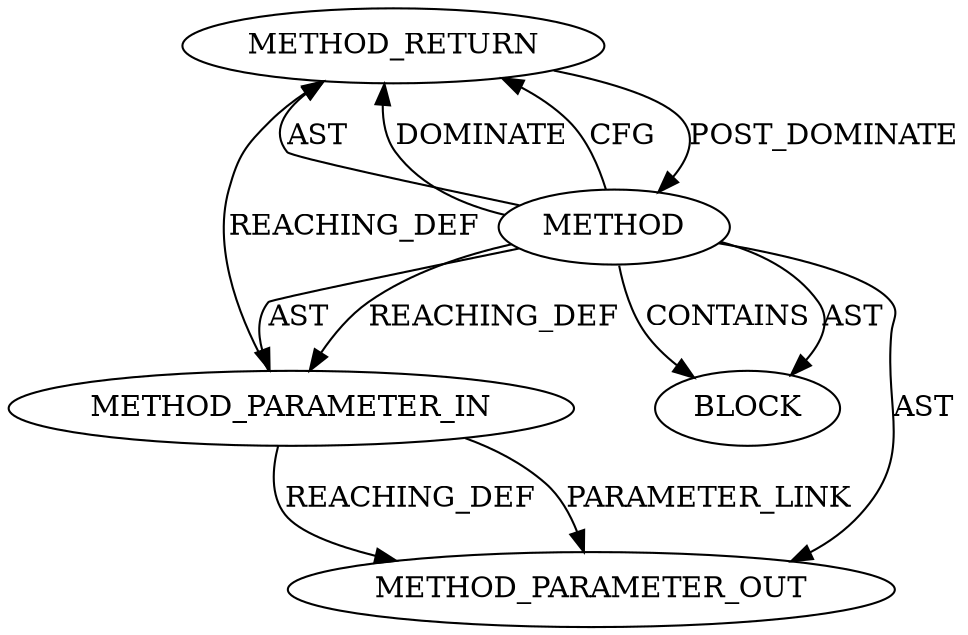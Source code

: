 digraph {
  12477 [label=METHOD_RETURN ORDER=2 CODE="RET" TYPE_FULL_NAME="ANY" EVALUATION_STRATEGY="BY_VALUE"]
  12476 [label=BLOCK ORDER=1 ARGUMENT_INDEX=1 CODE="<empty>" TYPE_FULL_NAME="ANY"]
  12475 [label=METHOD_PARAMETER_IN ORDER=1 CODE="p1" IS_VARIADIC=false TYPE_FULL_NAME="ANY" EVALUATION_STRATEGY="BY_VALUE" INDEX=1 NAME="p1"]
  12474 [label=METHOD AST_PARENT_TYPE="NAMESPACE_BLOCK" AST_PARENT_FULL_NAME="<global>" ORDER=0 CODE="<empty>" FULL_NAME="shash_desc_zero" IS_EXTERNAL=true FILENAME="<empty>" SIGNATURE="" NAME="shash_desc_zero"]
  13479 [label=METHOD_PARAMETER_OUT ORDER=1 CODE="p1" IS_VARIADIC=false TYPE_FULL_NAME="ANY" EVALUATION_STRATEGY="BY_VALUE" INDEX=1 NAME="p1"]
  12475 -> 13479 [label=PARAMETER_LINK ]
  12474 -> 12475 [label=REACHING_DEF VARIABLE=""]
  12474 -> 13479 [label=AST ]
  12475 -> 13479 [label=REACHING_DEF VARIABLE="p1"]
  12474 -> 12477 [label=AST ]
  12474 -> 12476 [label=AST ]
  12474 -> 12475 [label=AST ]
  12477 -> 12474 [label=POST_DOMINATE ]
  12474 -> 12477 [label=DOMINATE ]
  12475 -> 12477 [label=REACHING_DEF VARIABLE="p1"]
  12474 -> 12477 [label=CFG ]
  12474 -> 12476 [label=CONTAINS ]
}
